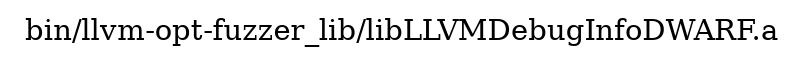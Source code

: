 digraph "bin/llvm-opt-fuzzer_lib/libLLVMDebugInfoDWARF.a" {
	label="bin/llvm-opt-fuzzer_lib/libLLVMDebugInfoDWARF.a";
	rankdir=LR;

}
